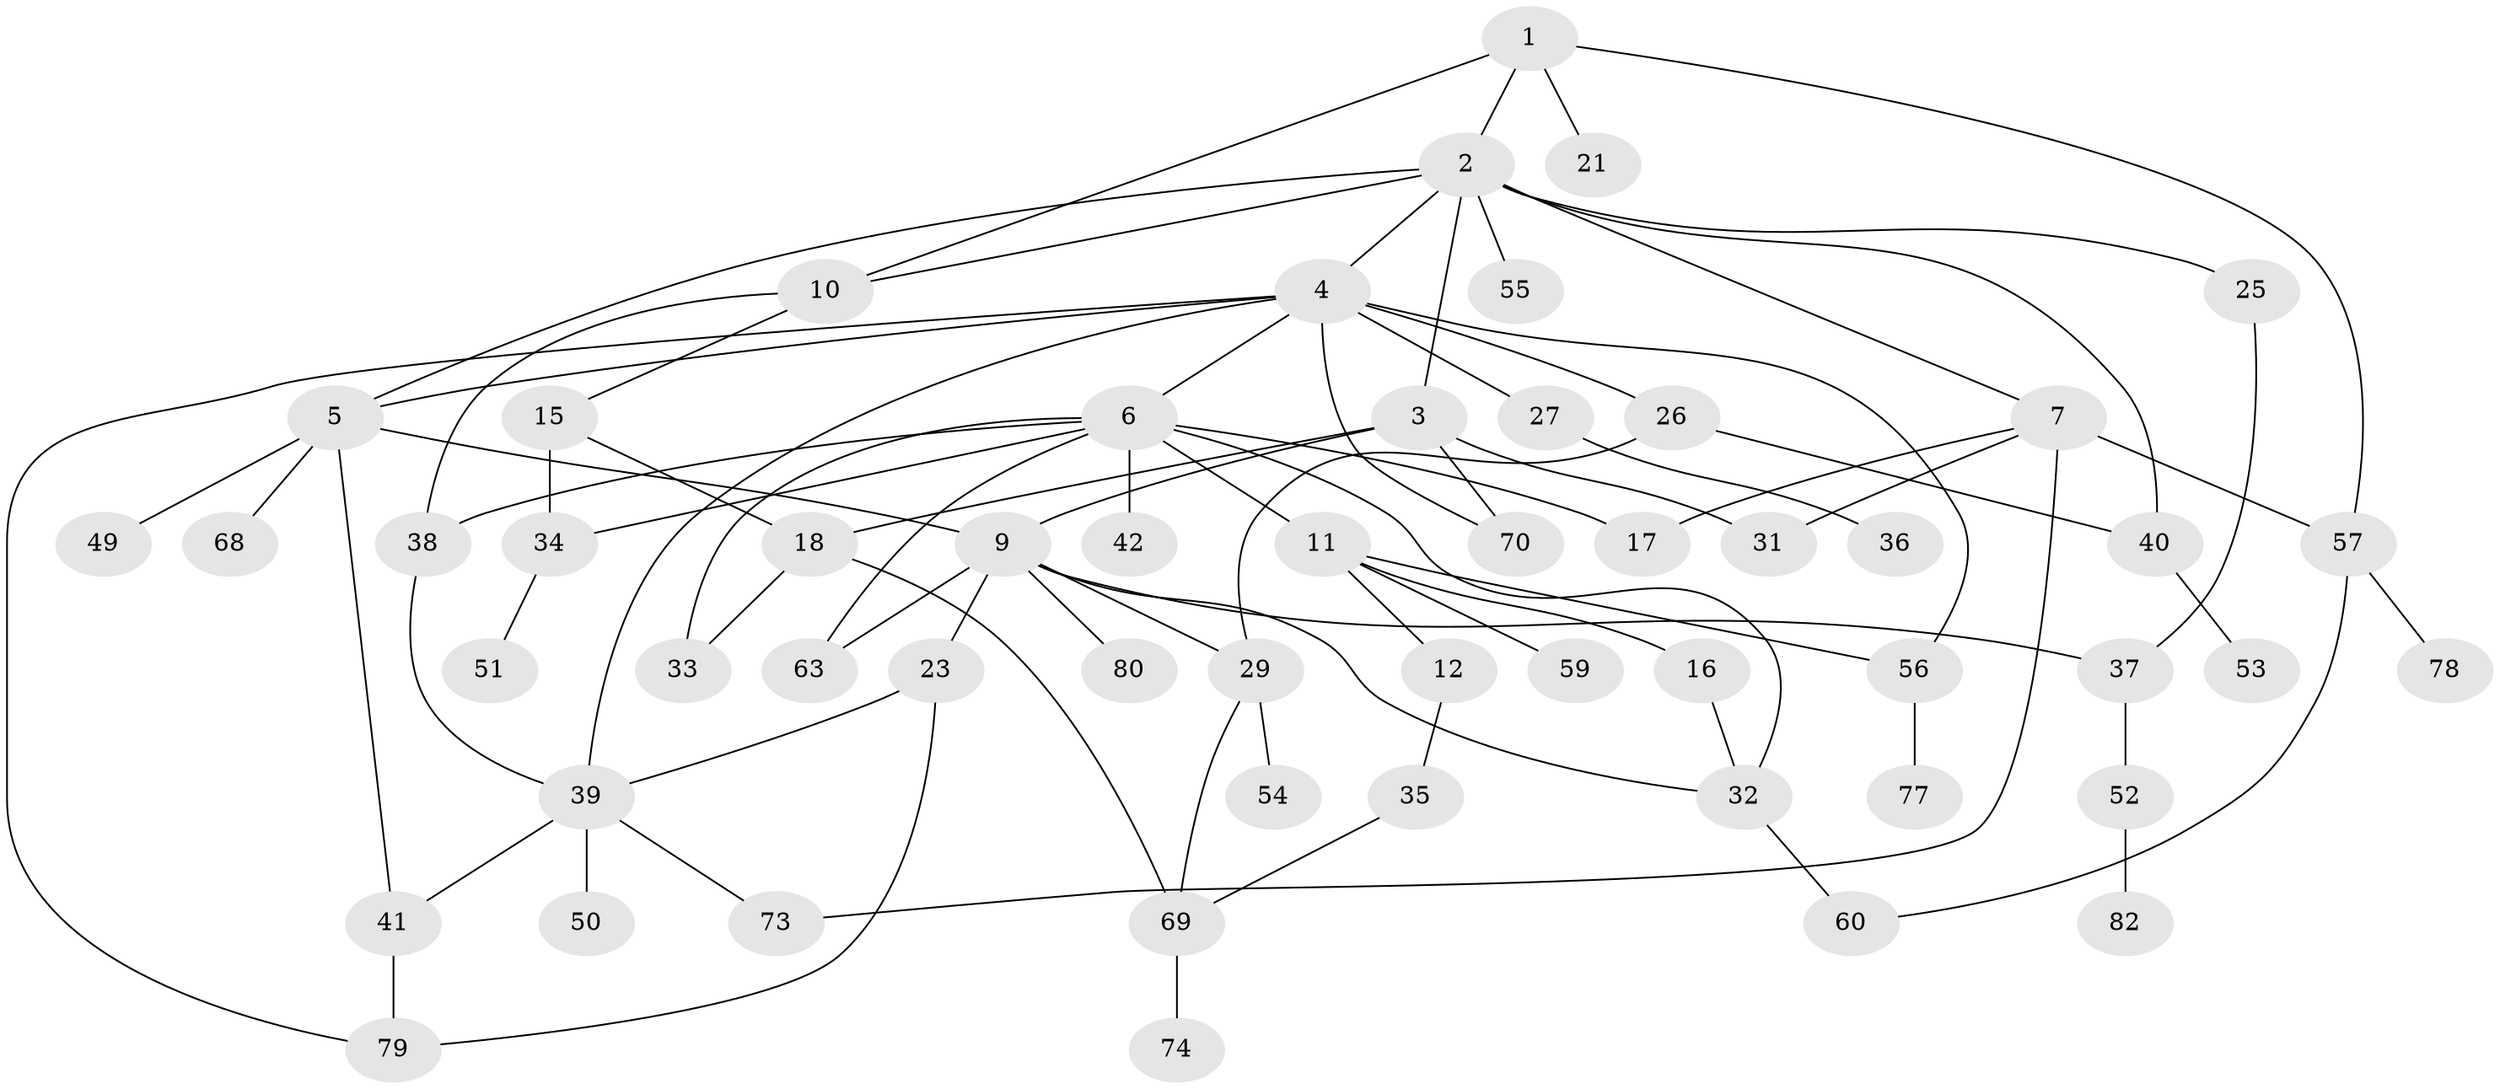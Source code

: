// original degree distribution, {4: 0.16666666666666666, 9: 0.011904761904761904, 5: 0.023809523809523808, 8: 0.011904761904761904, 7: 0.023809523809523808, 3: 0.10714285714285714, 6: 0.023809523809523808, 2: 0.36904761904761907, 1: 0.2619047619047619}
// Generated by graph-tools (version 1.1) at 2025/10/02/27/25 16:10:54]
// undirected, 55 vertices, 81 edges
graph export_dot {
graph [start="1"]
  node [color=gray90,style=filled];
  1 [super="+13"];
  2 [super="+75"];
  3 [super="+46"];
  4 [super="+22"];
  5 [super="+8"];
  6 [super="+28"];
  7 [super="+19"];
  9 [super="+20"];
  10 [super="+65"];
  11 [super="+24"];
  12 [super="+14"];
  15 [super="+72"];
  16 [super="+66"];
  17;
  18 [super="+30"];
  21;
  23 [super="+58"];
  25;
  26 [super="+64"];
  27;
  29 [super="+45"];
  31;
  32;
  33 [super="+47"];
  34 [super="+62"];
  35;
  36;
  37 [super="+43"];
  38 [super="+48"];
  39 [super="+44"];
  40 [super="+81"];
  41;
  42 [super="+67"];
  49;
  50 [super="+71"];
  51;
  52;
  53;
  54;
  55;
  56 [super="+83"];
  57 [super="+61"];
  59;
  60;
  63;
  68;
  69 [super="+76"];
  70;
  73 [super="+84"];
  74;
  77;
  78;
  79;
  80;
  82;
  1 -- 2;
  1 -- 10;
  1 -- 21;
  1 -- 57;
  2 -- 3;
  2 -- 4;
  2 -- 7;
  2 -- 25;
  2 -- 40;
  2 -- 55;
  2 -- 5;
  2 -- 10;
  3 -- 18;
  3 -- 31;
  3 -- 70;
  3 -- 9;
  4 -- 5;
  4 -- 6;
  4 -- 26;
  4 -- 56;
  4 -- 70;
  4 -- 79;
  4 -- 27;
  4 -- 39;
  5 -- 68;
  5 -- 9;
  5 -- 41;
  5 -- 49;
  6 -- 11;
  6 -- 17;
  6 -- 42;
  6 -- 32;
  6 -- 34;
  6 -- 63;
  6 -- 38;
  6 -- 33;
  7 -- 73;
  7 -- 17;
  7 -- 57;
  7 -- 31;
  9 -- 32;
  9 -- 80;
  9 -- 37;
  9 -- 23;
  9 -- 29;
  9 -- 63;
  10 -- 15;
  10 -- 38;
  11 -- 12;
  11 -- 16;
  11 -- 59;
  11 -- 56;
  12 -- 35;
  15 -- 34;
  15 -- 18;
  16 -- 32;
  18 -- 33;
  18 -- 69;
  23 -- 79;
  23 -- 39;
  25 -- 37;
  26 -- 29;
  26 -- 40;
  27 -- 36;
  29 -- 69;
  29 -- 54;
  32 -- 60;
  34 -- 51;
  35 -- 69;
  37 -- 52;
  38 -- 39;
  39 -- 73;
  39 -- 50;
  39 -- 41;
  40 -- 53;
  41 -- 79;
  52 -- 82;
  56 -- 77;
  57 -- 60;
  57 -- 78;
  69 -- 74;
}
